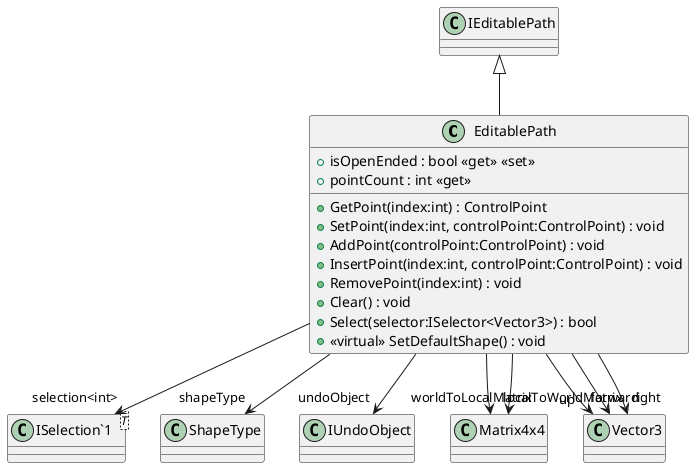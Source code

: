 @startuml
class EditablePath {
    + isOpenEnded : bool <<get>> <<set>>
    + pointCount : int <<get>>
    + GetPoint(index:int) : ControlPoint
    + SetPoint(index:int, controlPoint:ControlPoint) : void
    + AddPoint(controlPoint:ControlPoint) : void
    + InsertPoint(index:int, controlPoint:ControlPoint) : void
    + RemovePoint(index:int) : void
    + Clear() : void
    + Select(selector:ISelector<Vector3>) : bool
    + <<virtual>> SetDefaultShape() : void
}
class "ISelection`1"<T> {
}
IEditablePath <|-- EditablePath
EditablePath --> "shapeType" ShapeType
EditablePath --> "undoObject" IUndoObject
EditablePath --> "localToWorldMatrix" Matrix4x4
EditablePath --> "forward" Vector3
EditablePath --> "up" Vector3
EditablePath --> "right" Vector3
EditablePath --> "worldToLocalMatrix" Matrix4x4
EditablePath --> "selection<int>" "ISelection`1"
@enduml
